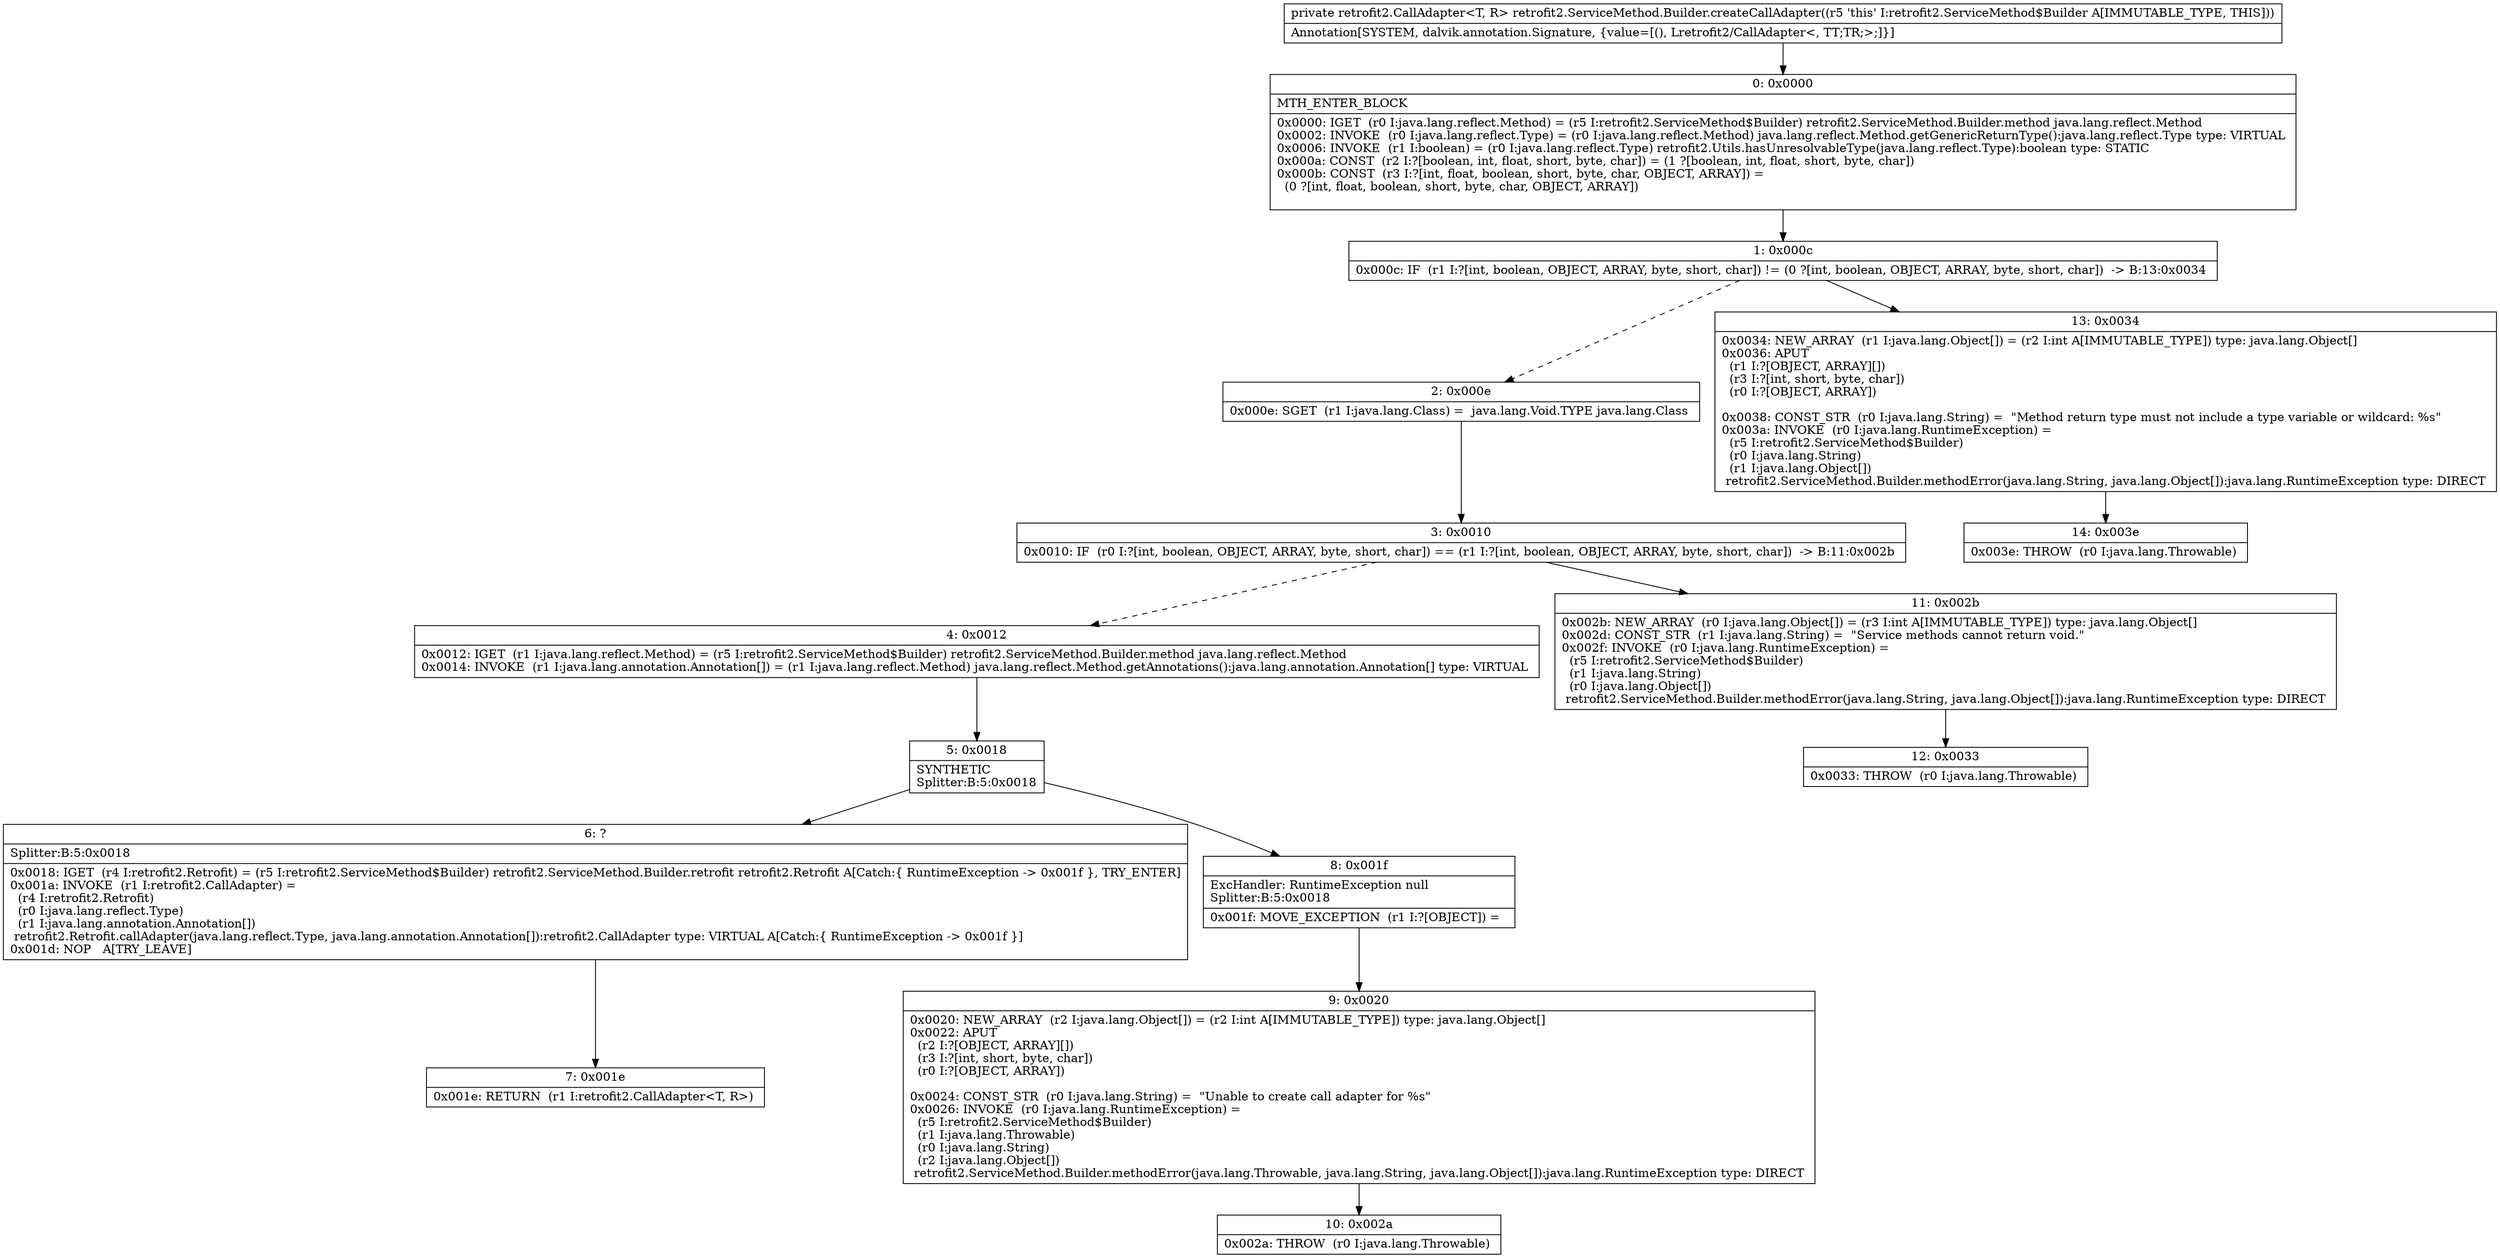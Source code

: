 digraph "CFG forretrofit2.ServiceMethod.Builder.createCallAdapter()Lretrofit2\/CallAdapter;" {
Node_0 [shape=record,label="{0\:\ 0x0000|MTH_ENTER_BLOCK\l|0x0000: IGET  (r0 I:java.lang.reflect.Method) = (r5 I:retrofit2.ServiceMethod$Builder) retrofit2.ServiceMethod.Builder.method java.lang.reflect.Method \l0x0002: INVOKE  (r0 I:java.lang.reflect.Type) = (r0 I:java.lang.reflect.Method) java.lang.reflect.Method.getGenericReturnType():java.lang.reflect.Type type: VIRTUAL \l0x0006: INVOKE  (r1 I:boolean) = (r0 I:java.lang.reflect.Type) retrofit2.Utils.hasUnresolvableType(java.lang.reflect.Type):boolean type: STATIC \l0x000a: CONST  (r2 I:?[boolean, int, float, short, byte, char]) = (1 ?[boolean, int, float, short, byte, char]) \l0x000b: CONST  (r3 I:?[int, float, boolean, short, byte, char, OBJECT, ARRAY]) = \l  (0 ?[int, float, boolean, short, byte, char, OBJECT, ARRAY])\l \l}"];
Node_1 [shape=record,label="{1\:\ 0x000c|0x000c: IF  (r1 I:?[int, boolean, OBJECT, ARRAY, byte, short, char]) != (0 ?[int, boolean, OBJECT, ARRAY, byte, short, char])  \-\> B:13:0x0034 \l}"];
Node_2 [shape=record,label="{2\:\ 0x000e|0x000e: SGET  (r1 I:java.lang.Class) =  java.lang.Void.TYPE java.lang.Class \l}"];
Node_3 [shape=record,label="{3\:\ 0x0010|0x0010: IF  (r0 I:?[int, boolean, OBJECT, ARRAY, byte, short, char]) == (r1 I:?[int, boolean, OBJECT, ARRAY, byte, short, char])  \-\> B:11:0x002b \l}"];
Node_4 [shape=record,label="{4\:\ 0x0012|0x0012: IGET  (r1 I:java.lang.reflect.Method) = (r5 I:retrofit2.ServiceMethod$Builder) retrofit2.ServiceMethod.Builder.method java.lang.reflect.Method \l0x0014: INVOKE  (r1 I:java.lang.annotation.Annotation[]) = (r1 I:java.lang.reflect.Method) java.lang.reflect.Method.getAnnotations():java.lang.annotation.Annotation[] type: VIRTUAL \l}"];
Node_5 [shape=record,label="{5\:\ 0x0018|SYNTHETIC\lSplitter:B:5:0x0018\l}"];
Node_6 [shape=record,label="{6\:\ ?|Splitter:B:5:0x0018\l|0x0018: IGET  (r4 I:retrofit2.Retrofit) = (r5 I:retrofit2.ServiceMethod$Builder) retrofit2.ServiceMethod.Builder.retrofit retrofit2.Retrofit A[Catch:\{ RuntimeException \-\> 0x001f \}, TRY_ENTER]\l0x001a: INVOKE  (r1 I:retrofit2.CallAdapter) = \l  (r4 I:retrofit2.Retrofit)\l  (r0 I:java.lang.reflect.Type)\l  (r1 I:java.lang.annotation.Annotation[])\l retrofit2.Retrofit.callAdapter(java.lang.reflect.Type, java.lang.annotation.Annotation[]):retrofit2.CallAdapter type: VIRTUAL A[Catch:\{ RuntimeException \-\> 0x001f \}]\l0x001d: NOP   A[TRY_LEAVE]\l}"];
Node_7 [shape=record,label="{7\:\ 0x001e|0x001e: RETURN  (r1 I:retrofit2.CallAdapter\<T, R\>) \l}"];
Node_8 [shape=record,label="{8\:\ 0x001f|ExcHandler: RuntimeException null\lSplitter:B:5:0x0018\l|0x001f: MOVE_EXCEPTION  (r1 I:?[OBJECT]) =  \l}"];
Node_9 [shape=record,label="{9\:\ 0x0020|0x0020: NEW_ARRAY  (r2 I:java.lang.Object[]) = (r2 I:int A[IMMUTABLE_TYPE]) type: java.lang.Object[] \l0x0022: APUT  \l  (r2 I:?[OBJECT, ARRAY][])\l  (r3 I:?[int, short, byte, char])\l  (r0 I:?[OBJECT, ARRAY])\l \l0x0024: CONST_STR  (r0 I:java.lang.String) =  \"Unable to create call adapter for %s\" \l0x0026: INVOKE  (r0 I:java.lang.RuntimeException) = \l  (r5 I:retrofit2.ServiceMethod$Builder)\l  (r1 I:java.lang.Throwable)\l  (r0 I:java.lang.String)\l  (r2 I:java.lang.Object[])\l retrofit2.ServiceMethod.Builder.methodError(java.lang.Throwable, java.lang.String, java.lang.Object[]):java.lang.RuntimeException type: DIRECT \l}"];
Node_10 [shape=record,label="{10\:\ 0x002a|0x002a: THROW  (r0 I:java.lang.Throwable) \l}"];
Node_11 [shape=record,label="{11\:\ 0x002b|0x002b: NEW_ARRAY  (r0 I:java.lang.Object[]) = (r3 I:int A[IMMUTABLE_TYPE]) type: java.lang.Object[] \l0x002d: CONST_STR  (r1 I:java.lang.String) =  \"Service methods cannot return void.\" \l0x002f: INVOKE  (r0 I:java.lang.RuntimeException) = \l  (r5 I:retrofit2.ServiceMethod$Builder)\l  (r1 I:java.lang.String)\l  (r0 I:java.lang.Object[])\l retrofit2.ServiceMethod.Builder.methodError(java.lang.String, java.lang.Object[]):java.lang.RuntimeException type: DIRECT \l}"];
Node_12 [shape=record,label="{12\:\ 0x0033|0x0033: THROW  (r0 I:java.lang.Throwable) \l}"];
Node_13 [shape=record,label="{13\:\ 0x0034|0x0034: NEW_ARRAY  (r1 I:java.lang.Object[]) = (r2 I:int A[IMMUTABLE_TYPE]) type: java.lang.Object[] \l0x0036: APUT  \l  (r1 I:?[OBJECT, ARRAY][])\l  (r3 I:?[int, short, byte, char])\l  (r0 I:?[OBJECT, ARRAY])\l \l0x0038: CONST_STR  (r0 I:java.lang.String) =  \"Method return type must not include a type variable or wildcard: %s\" \l0x003a: INVOKE  (r0 I:java.lang.RuntimeException) = \l  (r5 I:retrofit2.ServiceMethod$Builder)\l  (r0 I:java.lang.String)\l  (r1 I:java.lang.Object[])\l retrofit2.ServiceMethod.Builder.methodError(java.lang.String, java.lang.Object[]):java.lang.RuntimeException type: DIRECT \l}"];
Node_14 [shape=record,label="{14\:\ 0x003e|0x003e: THROW  (r0 I:java.lang.Throwable) \l}"];
MethodNode[shape=record,label="{private retrofit2.CallAdapter\<T, R\> retrofit2.ServiceMethod.Builder.createCallAdapter((r5 'this' I:retrofit2.ServiceMethod$Builder A[IMMUTABLE_TYPE, THIS]))  | Annotation[SYSTEM, dalvik.annotation.Signature, \{value=[(), Lretrofit2\/CallAdapter\<, TT;TR;\>;]\}]\l}"];
MethodNode -> Node_0;
Node_0 -> Node_1;
Node_1 -> Node_2[style=dashed];
Node_1 -> Node_13;
Node_2 -> Node_3;
Node_3 -> Node_4[style=dashed];
Node_3 -> Node_11;
Node_4 -> Node_5;
Node_5 -> Node_6;
Node_5 -> Node_8;
Node_6 -> Node_7;
Node_8 -> Node_9;
Node_9 -> Node_10;
Node_11 -> Node_12;
Node_13 -> Node_14;
}


